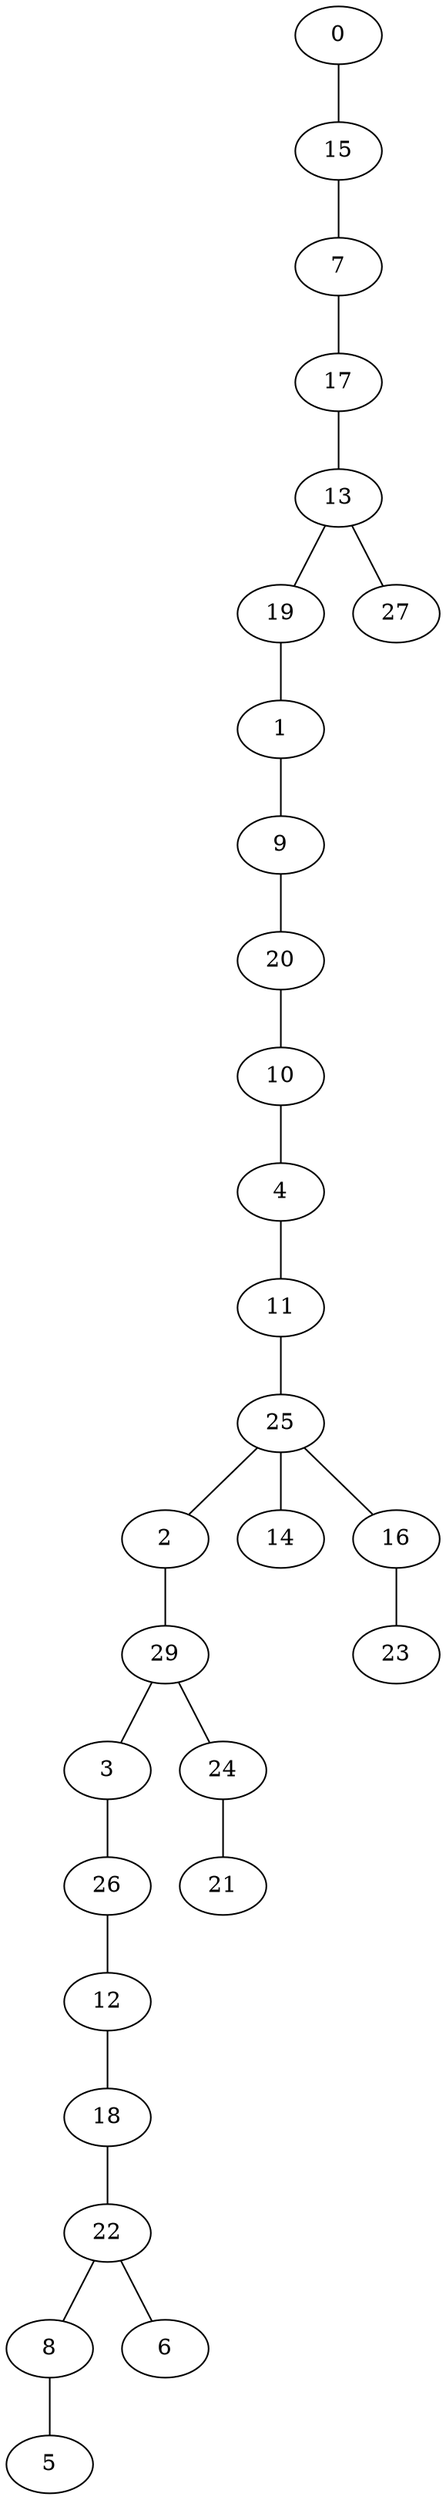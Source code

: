 graph{
13 -- 19;
25 -- 2;
10 -- 4;
2 -- 29;
8 -- 5;
9 -- 20;
4 -- 11;
3 -- 26;
15 -- 7;
29 -- 24;
25 -- 14;
1 -- 9;
25 -- 16;
17 -- 13;
11 -- 25;
12 -- 18;
0 -- 15;
19 -- 1;
20 -- 10;
18 -- 22;
22 -- 6;
16 -- 23;
22 -- 8;
26 -- 12;
29 -- 3;
13 -- 27;
7 -- 17;
24 -- 21;
}
